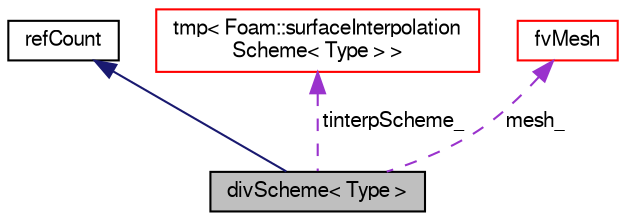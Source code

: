 digraph "divScheme&lt; Type &gt;"
{
  bgcolor="transparent";
  edge [fontname="FreeSans",fontsize="10",labelfontname="FreeSans",labelfontsize="10"];
  node [fontname="FreeSans",fontsize="10",shape=record];
  Node3 [label="divScheme\< Type \>",height=0.2,width=0.4,color="black", fillcolor="grey75", style="filled", fontcolor="black"];
  Node4 -> Node3 [dir="back",color="midnightblue",fontsize="10",style="solid",fontname="FreeSans"];
  Node4 [label="refCount",height=0.2,width=0.4,color="black",URL="$a27094.html",tooltip="Reference counter for various OpenFOAM components. "];
  Node5 -> Node3 [dir="back",color="darkorchid3",fontsize="10",style="dashed",label=" tinterpScheme_" ,fontname="FreeSans"];
  Node5 [label="tmp\< Foam::surfaceInterpolation\lScheme\< Type \> \>",height=0.2,width=0.4,color="red",URL="$a25962.html"];
  Node7 -> Node3 [dir="back",color="darkorchid3",fontsize="10",style="dashed",label=" mesh_" ,fontname="FreeSans"];
  Node7 [label="fvMesh",height=0.2,width=0.4,color="red",URL="$a22766.html",tooltip="Mesh data needed to do the Finite Volume discretisation. "];
}

